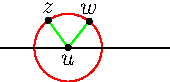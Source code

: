 size(3cm);
pair u = (1,0);
pair z = u + expi(2.2);
pair w = u + expi(0.9);
path cercle = shift(u)*unitcircle;
draw(cercle,red);
draw(z--u,green);
draw(w--u,green);
draw((-1,0)--(4,0));
dot(u);
dot(z);
dot(w);
label("$u$",u,S);
label("$z$",z,N);
label("$w$",w,N);